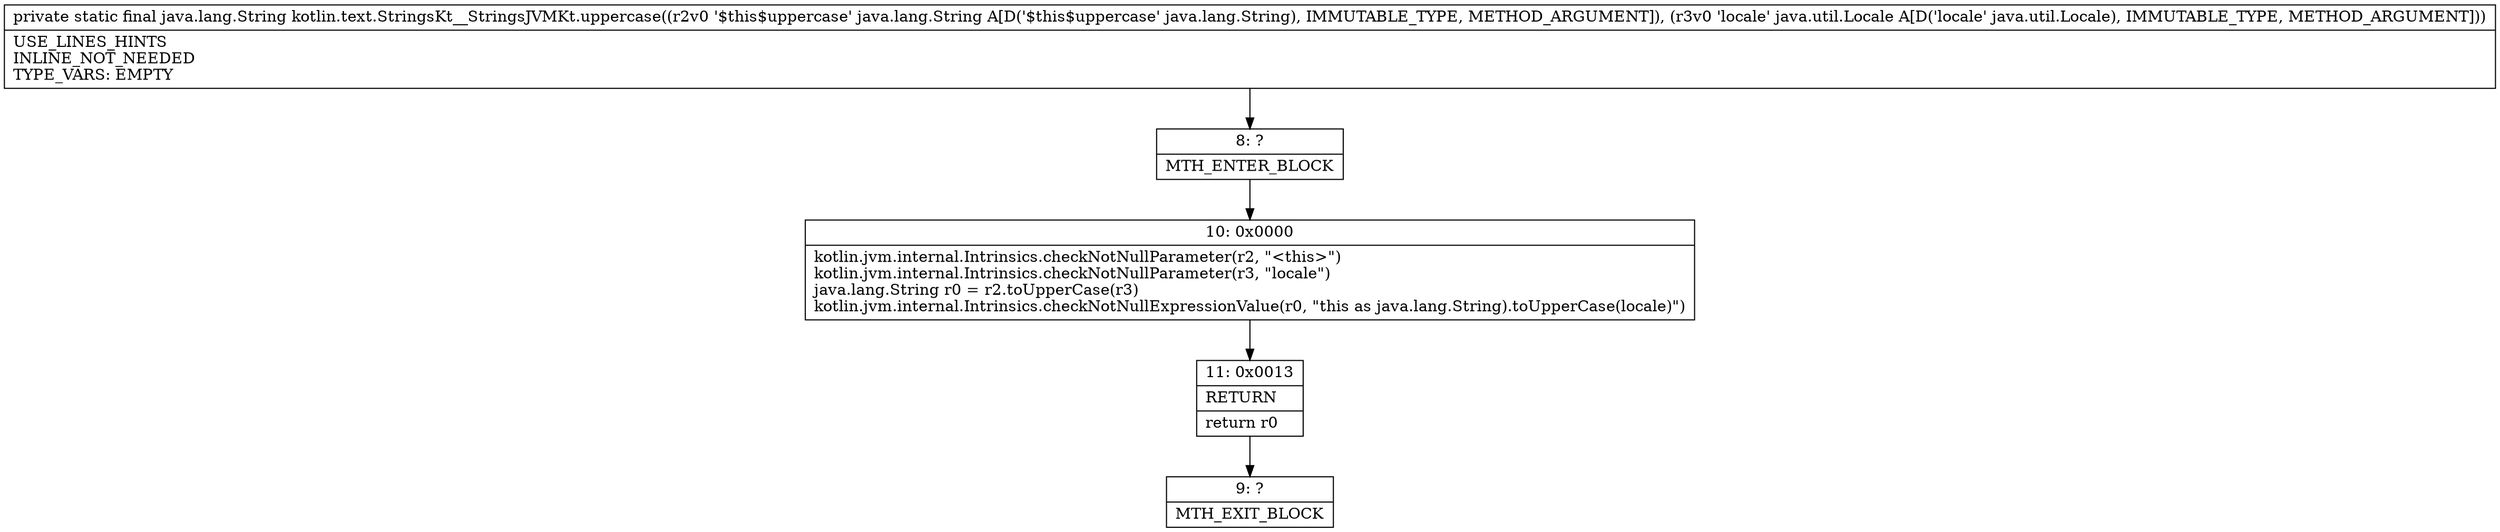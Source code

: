 digraph "CFG forkotlin.text.StringsKt__StringsJVMKt.uppercase(Ljava\/lang\/String;Ljava\/util\/Locale;)Ljava\/lang\/String;" {
Node_8 [shape=record,label="{8\:\ ?|MTH_ENTER_BLOCK\l}"];
Node_10 [shape=record,label="{10\:\ 0x0000|kotlin.jvm.internal.Intrinsics.checkNotNullParameter(r2, \"\<this\>\")\lkotlin.jvm.internal.Intrinsics.checkNotNullParameter(r3, \"locale\")\ljava.lang.String r0 = r2.toUpperCase(r3)\lkotlin.jvm.internal.Intrinsics.checkNotNullExpressionValue(r0, \"this as java.lang.String).toUpperCase(locale)\")\l}"];
Node_11 [shape=record,label="{11\:\ 0x0013|RETURN\l|return r0\l}"];
Node_9 [shape=record,label="{9\:\ ?|MTH_EXIT_BLOCK\l}"];
MethodNode[shape=record,label="{private static final java.lang.String kotlin.text.StringsKt__StringsJVMKt.uppercase((r2v0 '$this$uppercase' java.lang.String A[D('$this$uppercase' java.lang.String), IMMUTABLE_TYPE, METHOD_ARGUMENT]), (r3v0 'locale' java.util.Locale A[D('locale' java.util.Locale), IMMUTABLE_TYPE, METHOD_ARGUMENT]))  | USE_LINES_HINTS\lINLINE_NOT_NEEDED\lTYPE_VARS: EMPTY\l}"];
MethodNode -> Node_8;Node_8 -> Node_10;
Node_10 -> Node_11;
Node_11 -> Node_9;
}

